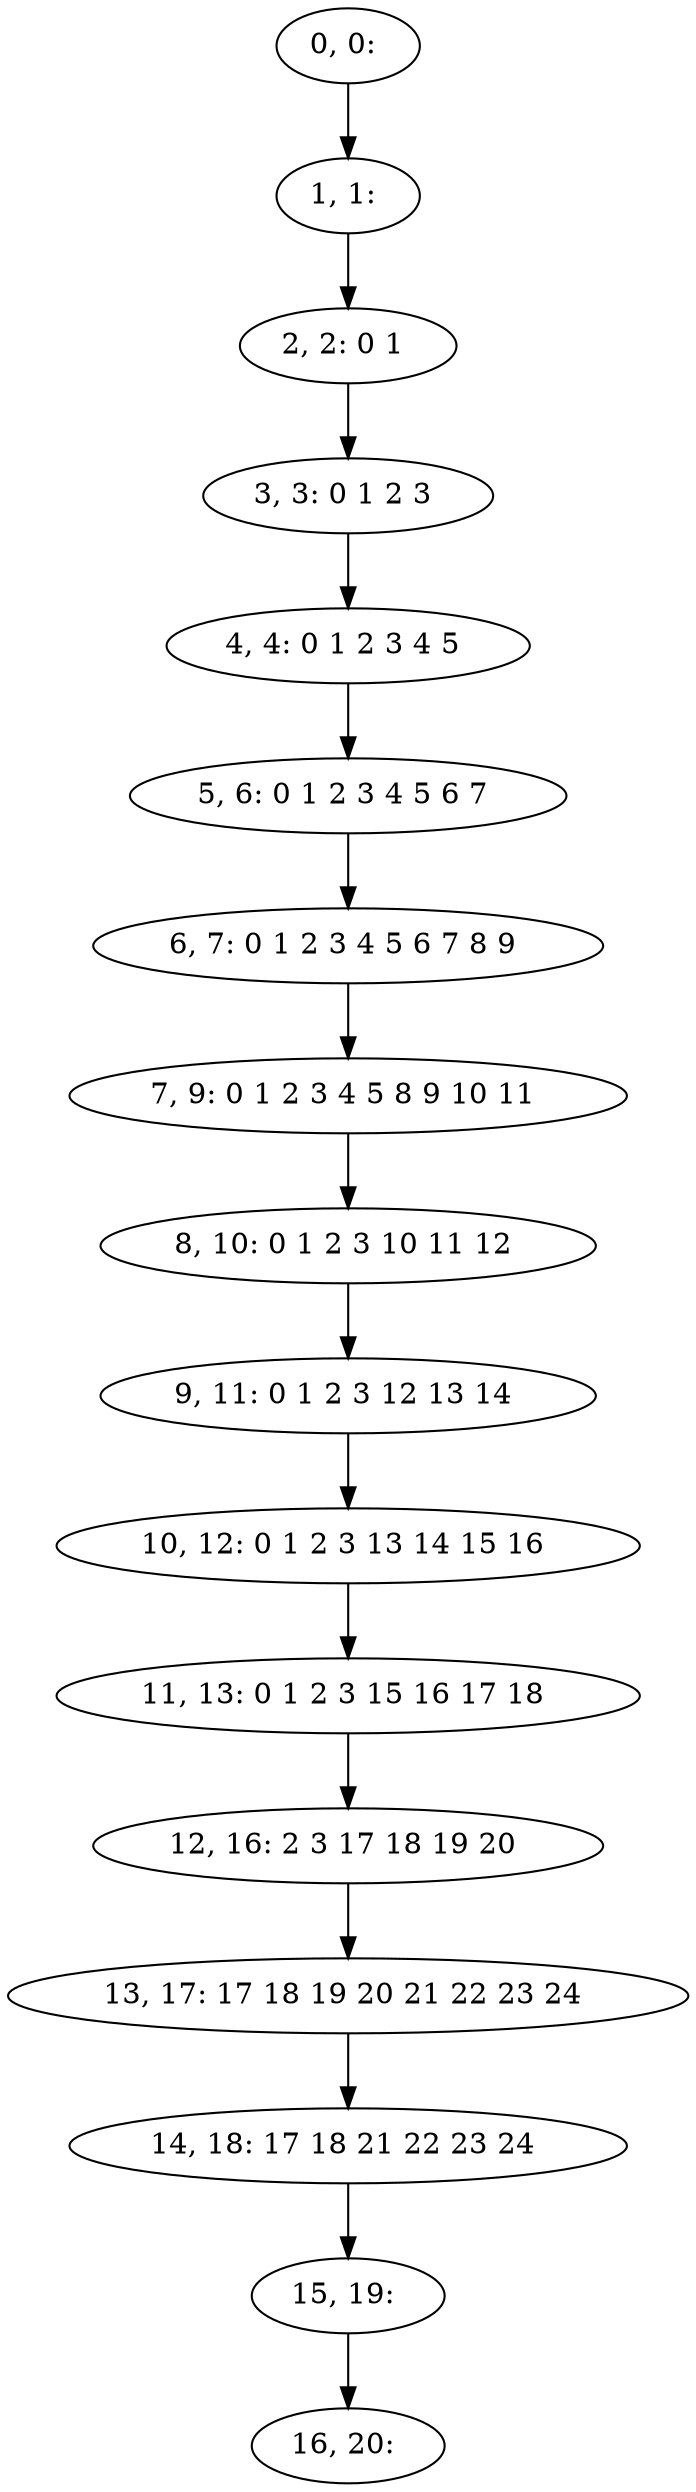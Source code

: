 digraph G {
0[label="0, 0: "];
1[label="1, 1: "];
2[label="2, 2: 0 1 "];
3[label="3, 3: 0 1 2 3 "];
4[label="4, 4: 0 1 2 3 4 5 "];
5[label="5, 6: 0 1 2 3 4 5 6 7 "];
6[label="6, 7: 0 1 2 3 4 5 6 7 8 9 "];
7[label="7, 9: 0 1 2 3 4 5 8 9 10 11 "];
8[label="8, 10: 0 1 2 3 10 11 12 "];
9[label="9, 11: 0 1 2 3 12 13 14 "];
10[label="10, 12: 0 1 2 3 13 14 15 16 "];
11[label="11, 13: 0 1 2 3 15 16 17 18 "];
12[label="12, 16: 2 3 17 18 19 20 "];
13[label="13, 17: 17 18 19 20 21 22 23 24 "];
14[label="14, 18: 17 18 21 22 23 24 "];
15[label="15, 19: "];
16[label="16, 20: "];
0->1 ;
1->2 ;
2->3 ;
3->4 ;
4->5 ;
5->6 ;
6->7 ;
7->8 ;
8->9 ;
9->10 ;
10->11 ;
11->12 ;
12->13 ;
13->14 ;
14->15 ;
15->16 ;
}
